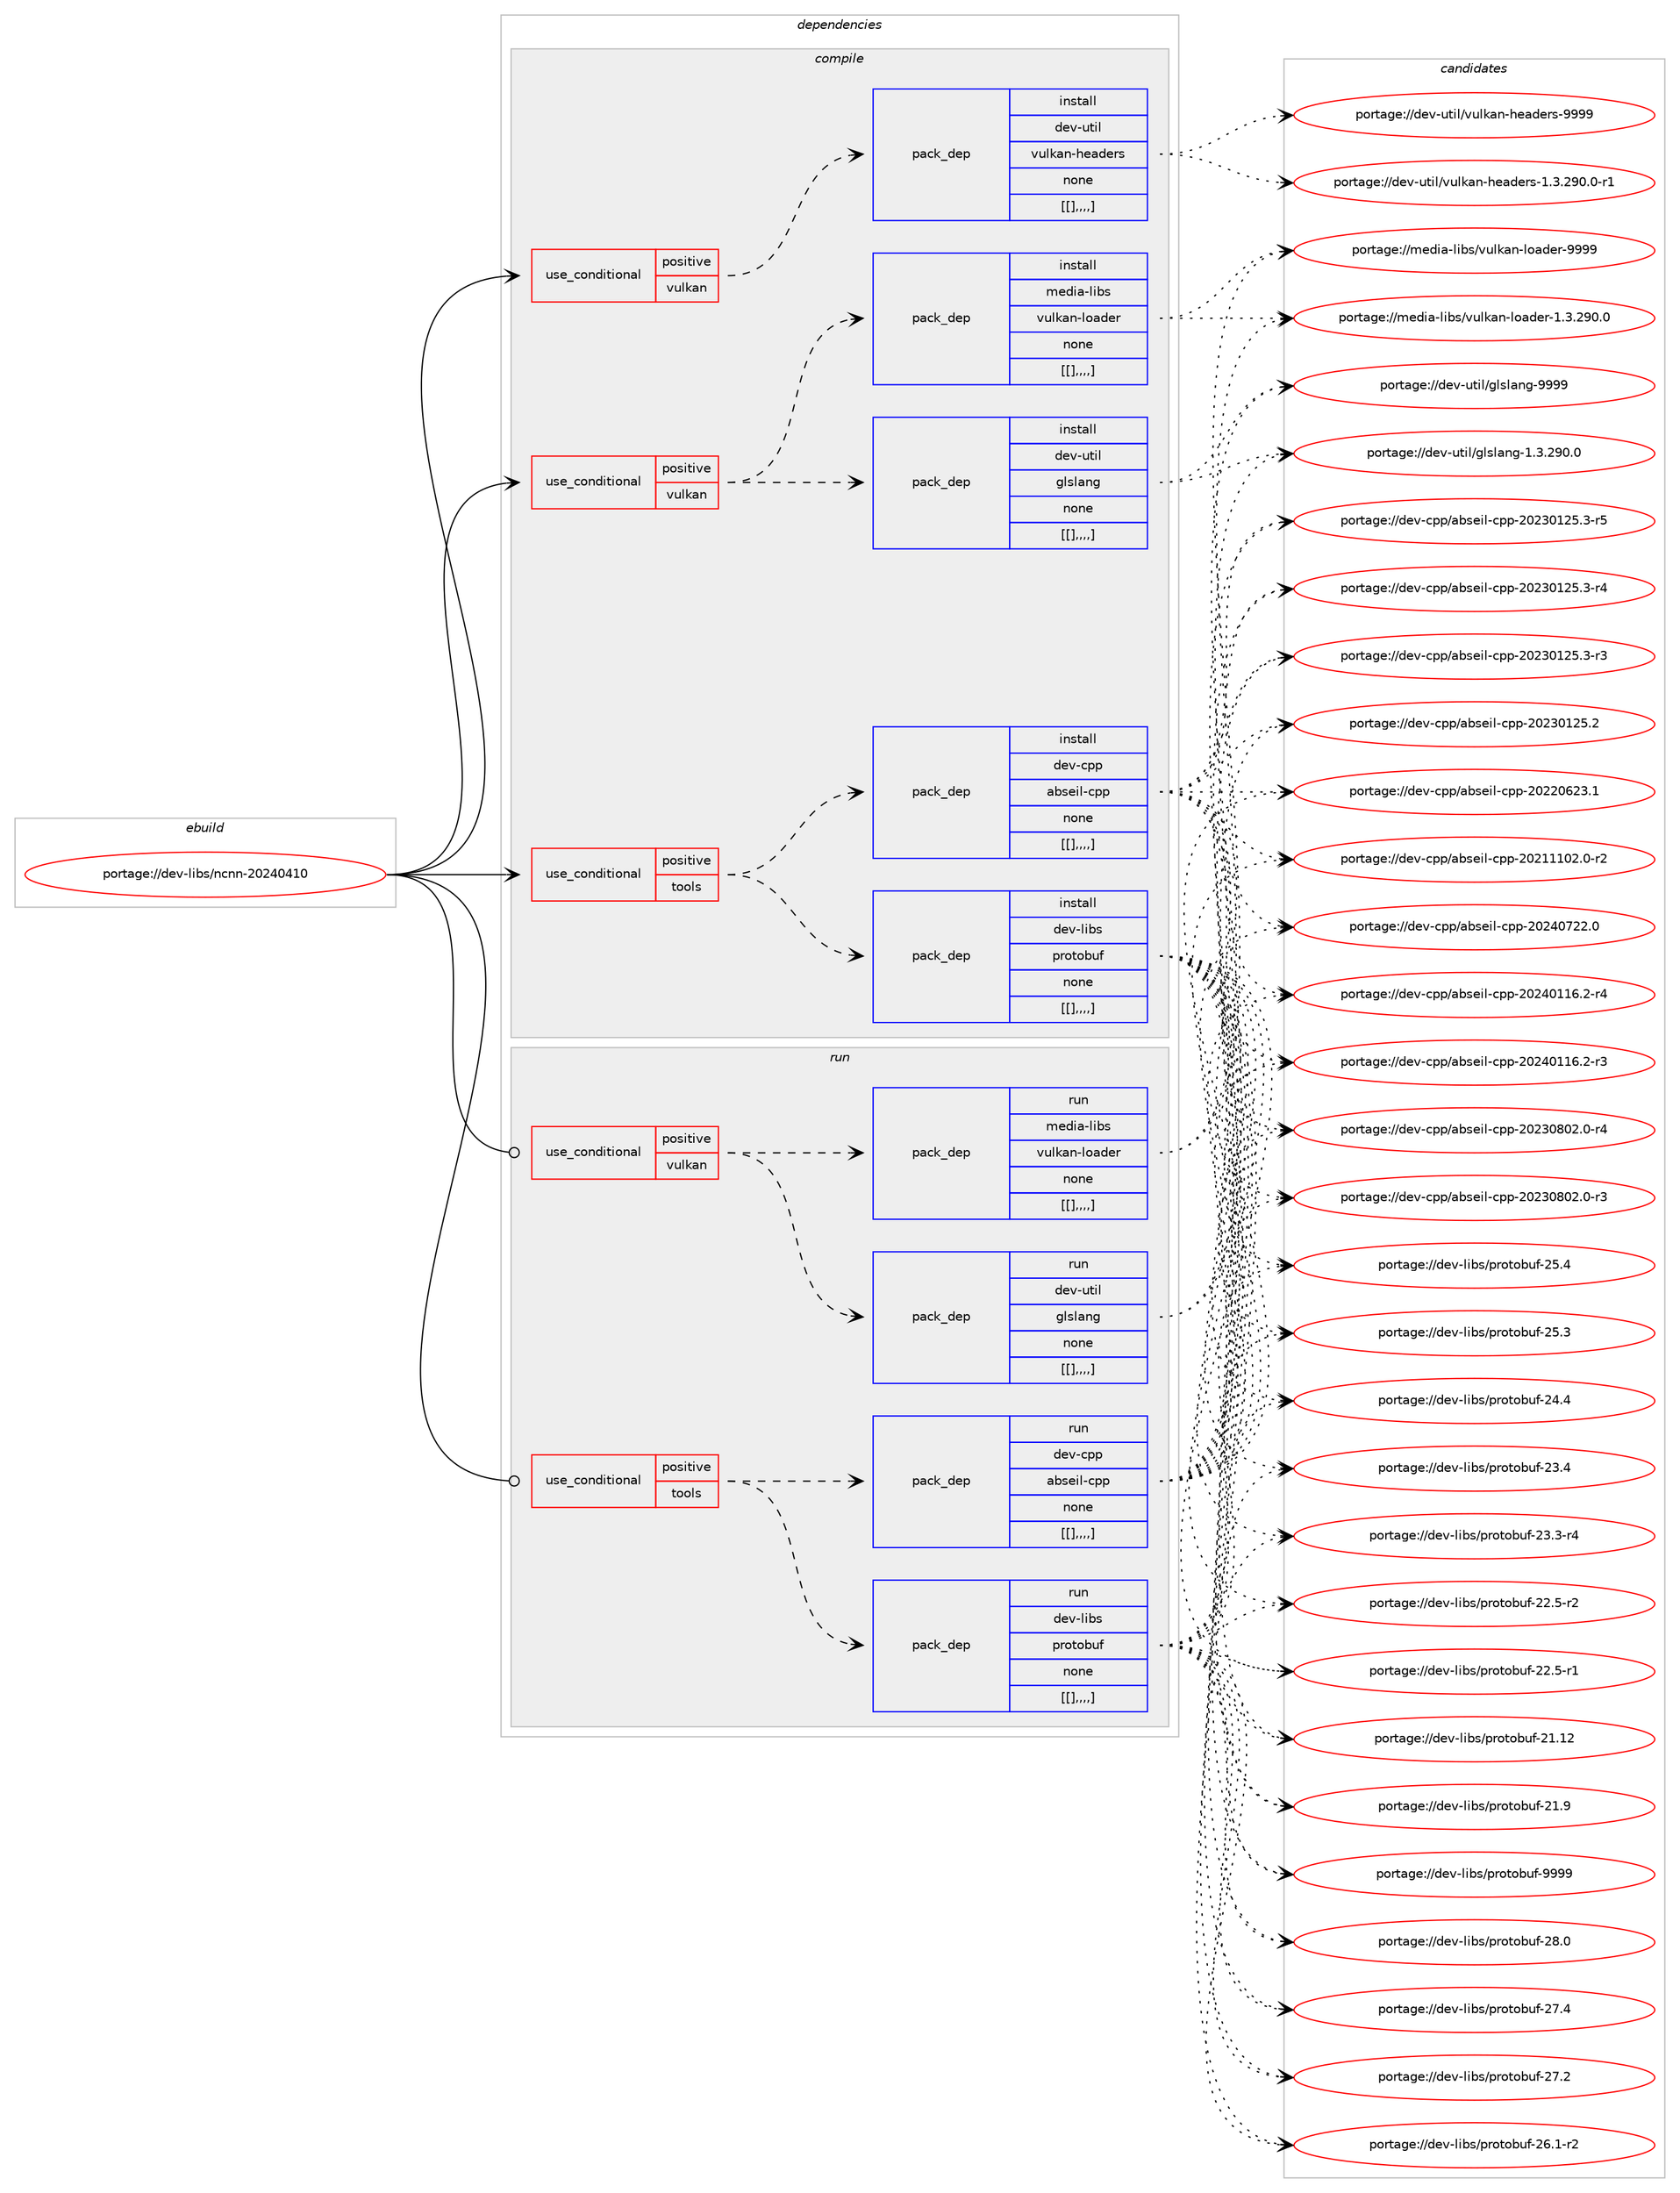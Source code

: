 digraph prolog {

# *************
# Graph options
# *************

newrank=true;
concentrate=true;
compound=true;
graph [rankdir=LR,fontname=Helvetica,fontsize=10,ranksep=1.5];#, ranksep=2.5, nodesep=0.2];
edge  [arrowhead=vee];
node  [fontname=Helvetica,fontsize=10];

# **********
# The ebuild
# **********

subgraph cluster_leftcol {
color=gray;
label=<<i>ebuild</i>>;
id [label="portage://dev-libs/ncnn-20240410", color=red, width=4, href="../dev-libs/ncnn-20240410.svg"];
}

# ****************
# The dependencies
# ****************

subgraph cluster_midcol {
color=gray;
label=<<i>dependencies</i>>;
subgraph cluster_compile {
fillcolor="#eeeeee";
style=filled;
label=<<i>compile</i>>;
subgraph cond28555 {
dependency113751 [label=<<TABLE BORDER="0" CELLBORDER="1" CELLSPACING="0" CELLPADDING="4"><TR><TD ROWSPAN="3" CELLPADDING="10">use_conditional</TD></TR><TR><TD>positive</TD></TR><TR><TD>tools</TD></TR></TABLE>>, shape=none, color=red];
subgraph pack84033 {
dependency113752 [label=<<TABLE BORDER="0" CELLBORDER="1" CELLSPACING="0" CELLPADDING="4" WIDTH="220"><TR><TD ROWSPAN="6" CELLPADDING="30">pack_dep</TD></TR><TR><TD WIDTH="110">install</TD></TR><TR><TD>dev-cpp</TD></TR><TR><TD>abseil-cpp</TD></TR><TR><TD>none</TD></TR><TR><TD>[[],,,,]</TD></TR></TABLE>>, shape=none, color=blue];
}
dependency113751:e -> dependency113752:w [weight=20,style="dashed",arrowhead="vee"];
subgraph pack84034 {
dependency113753 [label=<<TABLE BORDER="0" CELLBORDER="1" CELLSPACING="0" CELLPADDING="4" WIDTH="220"><TR><TD ROWSPAN="6" CELLPADDING="30">pack_dep</TD></TR><TR><TD WIDTH="110">install</TD></TR><TR><TD>dev-libs</TD></TR><TR><TD>protobuf</TD></TR><TR><TD>none</TD></TR><TR><TD>[[],,,,]</TD></TR></TABLE>>, shape=none, color=blue];
}
dependency113751:e -> dependency113753:w [weight=20,style="dashed",arrowhead="vee"];
}
id:e -> dependency113751:w [weight=20,style="solid",arrowhead="vee"];
subgraph cond28556 {
dependency113754 [label=<<TABLE BORDER="0" CELLBORDER="1" CELLSPACING="0" CELLPADDING="4"><TR><TD ROWSPAN="3" CELLPADDING="10">use_conditional</TD></TR><TR><TD>positive</TD></TR><TR><TD>vulkan</TD></TR></TABLE>>, shape=none, color=red];
subgraph pack84035 {
dependency113755 [label=<<TABLE BORDER="0" CELLBORDER="1" CELLSPACING="0" CELLPADDING="4" WIDTH="220"><TR><TD ROWSPAN="6" CELLPADDING="30">pack_dep</TD></TR><TR><TD WIDTH="110">install</TD></TR><TR><TD>dev-util</TD></TR><TR><TD>glslang</TD></TR><TR><TD>none</TD></TR><TR><TD>[[],,,,]</TD></TR></TABLE>>, shape=none, color=blue];
}
dependency113754:e -> dependency113755:w [weight=20,style="dashed",arrowhead="vee"];
subgraph pack84036 {
dependency113756 [label=<<TABLE BORDER="0" CELLBORDER="1" CELLSPACING="0" CELLPADDING="4" WIDTH="220"><TR><TD ROWSPAN="6" CELLPADDING="30">pack_dep</TD></TR><TR><TD WIDTH="110">install</TD></TR><TR><TD>media-libs</TD></TR><TR><TD>vulkan-loader</TD></TR><TR><TD>none</TD></TR><TR><TD>[[],,,,]</TD></TR></TABLE>>, shape=none, color=blue];
}
dependency113754:e -> dependency113756:w [weight=20,style="dashed",arrowhead="vee"];
}
id:e -> dependency113754:w [weight=20,style="solid",arrowhead="vee"];
subgraph cond28557 {
dependency113757 [label=<<TABLE BORDER="0" CELLBORDER="1" CELLSPACING="0" CELLPADDING="4"><TR><TD ROWSPAN="3" CELLPADDING="10">use_conditional</TD></TR><TR><TD>positive</TD></TR><TR><TD>vulkan</TD></TR></TABLE>>, shape=none, color=red];
subgraph pack84037 {
dependency113758 [label=<<TABLE BORDER="0" CELLBORDER="1" CELLSPACING="0" CELLPADDING="4" WIDTH="220"><TR><TD ROWSPAN="6" CELLPADDING="30">pack_dep</TD></TR><TR><TD WIDTH="110">install</TD></TR><TR><TD>dev-util</TD></TR><TR><TD>vulkan-headers</TD></TR><TR><TD>none</TD></TR><TR><TD>[[],,,,]</TD></TR></TABLE>>, shape=none, color=blue];
}
dependency113757:e -> dependency113758:w [weight=20,style="dashed",arrowhead="vee"];
}
id:e -> dependency113757:w [weight=20,style="solid",arrowhead="vee"];
}
subgraph cluster_compileandrun {
fillcolor="#eeeeee";
style=filled;
label=<<i>compile and run</i>>;
}
subgraph cluster_run {
fillcolor="#eeeeee";
style=filled;
label=<<i>run</i>>;
subgraph cond28558 {
dependency113759 [label=<<TABLE BORDER="0" CELLBORDER="1" CELLSPACING="0" CELLPADDING="4"><TR><TD ROWSPAN="3" CELLPADDING="10">use_conditional</TD></TR><TR><TD>positive</TD></TR><TR><TD>tools</TD></TR></TABLE>>, shape=none, color=red];
subgraph pack84038 {
dependency113760 [label=<<TABLE BORDER="0" CELLBORDER="1" CELLSPACING="0" CELLPADDING="4" WIDTH="220"><TR><TD ROWSPAN="6" CELLPADDING="30">pack_dep</TD></TR><TR><TD WIDTH="110">run</TD></TR><TR><TD>dev-cpp</TD></TR><TR><TD>abseil-cpp</TD></TR><TR><TD>none</TD></TR><TR><TD>[[],,,,]</TD></TR></TABLE>>, shape=none, color=blue];
}
dependency113759:e -> dependency113760:w [weight=20,style="dashed",arrowhead="vee"];
subgraph pack84039 {
dependency113761 [label=<<TABLE BORDER="0" CELLBORDER="1" CELLSPACING="0" CELLPADDING="4" WIDTH="220"><TR><TD ROWSPAN="6" CELLPADDING="30">pack_dep</TD></TR><TR><TD WIDTH="110">run</TD></TR><TR><TD>dev-libs</TD></TR><TR><TD>protobuf</TD></TR><TR><TD>none</TD></TR><TR><TD>[[],,,,]</TD></TR></TABLE>>, shape=none, color=blue];
}
dependency113759:e -> dependency113761:w [weight=20,style="dashed",arrowhead="vee"];
}
id:e -> dependency113759:w [weight=20,style="solid",arrowhead="odot"];
subgraph cond28559 {
dependency113762 [label=<<TABLE BORDER="0" CELLBORDER="1" CELLSPACING="0" CELLPADDING="4"><TR><TD ROWSPAN="3" CELLPADDING="10">use_conditional</TD></TR><TR><TD>positive</TD></TR><TR><TD>vulkan</TD></TR></TABLE>>, shape=none, color=red];
subgraph pack84040 {
dependency113763 [label=<<TABLE BORDER="0" CELLBORDER="1" CELLSPACING="0" CELLPADDING="4" WIDTH="220"><TR><TD ROWSPAN="6" CELLPADDING="30">pack_dep</TD></TR><TR><TD WIDTH="110">run</TD></TR><TR><TD>dev-util</TD></TR><TR><TD>glslang</TD></TR><TR><TD>none</TD></TR><TR><TD>[[],,,,]</TD></TR></TABLE>>, shape=none, color=blue];
}
dependency113762:e -> dependency113763:w [weight=20,style="dashed",arrowhead="vee"];
subgraph pack84041 {
dependency113764 [label=<<TABLE BORDER="0" CELLBORDER="1" CELLSPACING="0" CELLPADDING="4" WIDTH="220"><TR><TD ROWSPAN="6" CELLPADDING="30">pack_dep</TD></TR><TR><TD WIDTH="110">run</TD></TR><TR><TD>media-libs</TD></TR><TR><TD>vulkan-loader</TD></TR><TR><TD>none</TD></TR><TR><TD>[[],,,,]</TD></TR></TABLE>>, shape=none, color=blue];
}
dependency113762:e -> dependency113764:w [weight=20,style="dashed",arrowhead="vee"];
}
id:e -> dependency113762:w [weight=20,style="solid",arrowhead="odot"];
}
}

# **************
# The candidates
# **************

subgraph cluster_choices {
rank=same;
color=gray;
label=<<i>candidates</i>>;

subgraph choice84033 {
color=black;
nodesep=1;
choice100101118459911211247979811510110510845991121124550485052485550504648 [label="portage://dev-cpp/abseil-cpp-20240722.0", color=red, width=4,href="../dev-cpp/abseil-cpp-20240722.0.svg"];
choice1001011184599112112479798115101105108459911211245504850524849495446504511452 [label="portage://dev-cpp/abseil-cpp-20240116.2-r4", color=red, width=4,href="../dev-cpp/abseil-cpp-20240116.2-r4.svg"];
choice1001011184599112112479798115101105108459911211245504850524849495446504511451 [label="portage://dev-cpp/abseil-cpp-20240116.2-r3", color=red, width=4,href="../dev-cpp/abseil-cpp-20240116.2-r3.svg"];
choice1001011184599112112479798115101105108459911211245504850514856485046484511452 [label="portage://dev-cpp/abseil-cpp-20230802.0-r4", color=red, width=4,href="../dev-cpp/abseil-cpp-20230802.0-r4.svg"];
choice1001011184599112112479798115101105108459911211245504850514856485046484511451 [label="portage://dev-cpp/abseil-cpp-20230802.0-r3", color=red, width=4,href="../dev-cpp/abseil-cpp-20230802.0-r3.svg"];
choice1001011184599112112479798115101105108459911211245504850514849505346514511453 [label="portage://dev-cpp/abseil-cpp-20230125.3-r5", color=red, width=4,href="../dev-cpp/abseil-cpp-20230125.3-r5.svg"];
choice1001011184599112112479798115101105108459911211245504850514849505346514511452 [label="portage://dev-cpp/abseil-cpp-20230125.3-r4", color=red, width=4,href="../dev-cpp/abseil-cpp-20230125.3-r4.svg"];
choice1001011184599112112479798115101105108459911211245504850514849505346514511451 [label="portage://dev-cpp/abseil-cpp-20230125.3-r3", color=red, width=4,href="../dev-cpp/abseil-cpp-20230125.3-r3.svg"];
choice100101118459911211247979811510110510845991121124550485051484950534650 [label="portage://dev-cpp/abseil-cpp-20230125.2", color=red, width=4,href="../dev-cpp/abseil-cpp-20230125.2.svg"];
choice100101118459911211247979811510110510845991121124550485050485450514649 [label="portage://dev-cpp/abseil-cpp-20220623.1", color=red, width=4,href="../dev-cpp/abseil-cpp-20220623.1.svg"];
choice1001011184599112112479798115101105108459911211245504850494949485046484511450 [label="portage://dev-cpp/abseil-cpp-20211102.0-r2", color=red, width=4,href="../dev-cpp/abseil-cpp-20211102.0-r2.svg"];
dependency113752:e -> choice100101118459911211247979811510110510845991121124550485052485550504648:w [style=dotted,weight="100"];
dependency113752:e -> choice1001011184599112112479798115101105108459911211245504850524849495446504511452:w [style=dotted,weight="100"];
dependency113752:e -> choice1001011184599112112479798115101105108459911211245504850524849495446504511451:w [style=dotted,weight="100"];
dependency113752:e -> choice1001011184599112112479798115101105108459911211245504850514856485046484511452:w [style=dotted,weight="100"];
dependency113752:e -> choice1001011184599112112479798115101105108459911211245504850514856485046484511451:w [style=dotted,weight="100"];
dependency113752:e -> choice1001011184599112112479798115101105108459911211245504850514849505346514511453:w [style=dotted,weight="100"];
dependency113752:e -> choice1001011184599112112479798115101105108459911211245504850514849505346514511452:w [style=dotted,weight="100"];
dependency113752:e -> choice1001011184599112112479798115101105108459911211245504850514849505346514511451:w [style=dotted,weight="100"];
dependency113752:e -> choice100101118459911211247979811510110510845991121124550485051484950534650:w [style=dotted,weight="100"];
dependency113752:e -> choice100101118459911211247979811510110510845991121124550485050485450514649:w [style=dotted,weight="100"];
dependency113752:e -> choice1001011184599112112479798115101105108459911211245504850494949485046484511450:w [style=dotted,weight="100"];
}
subgraph choice84034 {
color=black;
nodesep=1;
choice100101118451081059811547112114111116111981171024557575757 [label="portage://dev-libs/protobuf-9999", color=red, width=4,href="../dev-libs/protobuf-9999.svg"];
choice100101118451081059811547112114111116111981171024550564648 [label="portage://dev-libs/protobuf-28.0", color=red, width=4,href="../dev-libs/protobuf-28.0.svg"];
choice100101118451081059811547112114111116111981171024550554652 [label="portage://dev-libs/protobuf-27.4", color=red, width=4,href="../dev-libs/protobuf-27.4.svg"];
choice100101118451081059811547112114111116111981171024550554650 [label="portage://dev-libs/protobuf-27.2", color=red, width=4,href="../dev-libs/protobuf-27.2.svg"];
choice1001011184510810598115471121141111161119811710245505446494511450 [label="portage://dev-libs/protobuf-26.1-r2", color=red, width=4,href="../dev-libs/protobuf-26.1-r2.svg"];
choice100101118451081059811547112114111116111981171024550534652 [label="portage://dev-libs/protobuf-25.4", color=red, width=4,href="../dev-libs/protobuf-25.4.svg"];
choice100101118451081059811547112114111116111981171024550534651 [label="portage://dev-libs/protobuf-25.3", color=red, width=4,href="../dev-libs/protobuf-25.3.svg"];
choice100101118451081059811547112114111116111981171024550524652 [label="portage://dev-libs/protobuf-24.4", color=red, width=4,href="../dev-libs/protobuf-24.4.svg"];
choice100101118451081059811547112114111116111981171024550514652 [label="portage://dev-libs/protobuf-23.4", color=red, width=4,href="../dev-libs/protobuf-23.4.svg"];
choice1001011184510810598115471121141111161119811710245505146514511452 [label="portage://dev-libs/protobuf-23.3-r4", color=red, width=4,href="../dev-libs/protobuf-23.3-r4.svg"];
choice1001011184510810598115471121141111161119811710245505046534511450 [label="portage://dev-libs/protobuf-22.5-r2", color=red, width=4,href="../dev-libs/protobuf-22.5-r2.svg"];
choice1001011184510810598115471121141111161119811710245505046534511449 [label="portage://dev-libs/protobuf-22.5-r1", color=red, width=4,href="../dev-libs/protobuf-22.5-r1.svg"];
choice10010111845108105981154711211411111611198117102455049464950 [label="portage://dev-libs/protobuf-21.12", color=red, width=4,href="../dev-libs/protobuf-21.12.svg"];
choice100101118451081059811547112114111116111981171024550494657 [label="portage://dev-libs/protobuf-21.9", color=red, width=4,href="../dev-libs/protobuf-21.9.svg"];
dependency113753:e -> choice100101118451081059811547112114111116111981171024557575757:w [style=dotted,weight="100"];
dependency113753:e -> choice100101118451081059811547112114111116111981171024550564648:w [style=dotted,weight="100"];
dependency113753:e -> choice100101118451081059811547112114111116111981171024550554652:w [style=dotted,weight="100"];
dependency113753:e -> choice100101118451081059811547112114111116111981171024550554650:w [style=dotted,weight="100"];
dependency113753:e -> choice1001011184510810598115471121141111161119811710245505446494511450:w [style=dotted,weight="100"];
dependency113753:e -> choice100101118451081059811547112114111116111981171024550534652:w [style=dotted,weight="100"];
dependency113753:e -> choice100101118451081059811547112114111116111981171024550534651:w [style=dotted,weight="100"];
dependency113753:e -> choice100101118451081059811547112114111116111981171024550524652:w [style=dotted,weight="100"];
dependency113753:e -> choice100101118451081059811547112114111116111981171024550514652:w [style=dotted,weight="100"];
dependency113753:e -> choice1001011184510810598115471121141111161119811710245505146514511452:w [style=dotted,weight="100"];
dependency113753:e -> choice1001011184510810598115471121141111161119811710245505046534511450:w [style=dotted,weight="100"];
dependency113753:e -> choice1001011184510810598115471121141111161119811710245505046534511449:w [style=dotted,weight="100"];
dependency113753:e -> choice10010111845108105981154711211411111611198117102455049464950:w [style=dotted,weight="100"];
dependency113753:e -> choice100101118451081059811547112114111116111981171024550494657:w [style=dotted,weight="100"];
}
subgraph choice84035 {
color=black;
nodesep=1;
choice1001011184511711610510847103108115108971101034557575757 [label="portage://dev-util/glslang-9999", color=red, width=4,href="../dev-util/glslang-9999.svg"];
choice10010111845117116105108471031081151089711010345494651465057484648 [label="portage://dev-util/glslang-1.3.290.0", color=red, width=4,href="../dev-util/glslang-1.3.290.0.svg"];
dependency113755:e -> choice1001011184511711610510847103108115108971101034557575757:w [style=dotted,weight="100"];
dependency113755:e -> choice10010111845117116105108471031081151089711010345494651465057484648:w [style=dotted,weight="100"];
}
subgraph choice84036 {
color=black;
nodesep=1;
choice109101100105974510810598115471181171081079711045108111971001011144557575757 [label="portage://media-libs/vulkan-loader-9999", color=red, width=4,href="../media-libs/vulkan-loader-9999.svg"];
choice1091011001059745108105981154711811710810797110451081119710010111445494651465057484648 [label="portage://media-libs/vulkan-loader-1.3.290.0", color=red, width=4,href="../media-libs/vulkan-loader-1.3.290.0.svg"];
dependency113756:e -> choice109101100105974510810598115471181171081079711045108111971001011144557575757:w [style=dotted,weight="100"];
dependency113756:e -> choice1091011001059745108105981154711811710810797110451081119710010111445494651465057484648:w [style=dotted,weight="100"];
}
subgraph choice84037 {
color=black;
nodesep=1;
choice10010111845117116105108471181171081079711045104101971001011141154557575757 [label="portage://dev-util/vulkan-headers-9999", color=red, width=4,href="../dev-util/vulkan-headers-9999.svg"];
choice1001011184511711610510847118117108107971104510410197100101114115454946514650574846484511449 [label="portage://dev-util/vulkan-headers-1.3.290.0-r1", color=red, width=4,href="../dev-util/vulkan-headers-1.3.290.0-r1.svg"];
dependency113758:e -> choice10010111845117116105108471181171081079711045104101971001011141154557575757:w [style=dotted,weight="100"];
dependency113758:e -> choice1001011184511711610510847118117108107971104510410197100101114115454946514650574846484511449:w [style=dotted,weight="100"];
}
subgraph choice84038 {
color=black;
nodesep=1;
choice100101118459911211247979811510110510845991121124550485052485550504648 [label="portage://dev-cpp/abseil-cpp-20240722.0", color=red, width=4,href="../dev-cpp/abseil-cpp-20240722.0.svg"];
choice1001011184599112112479798115101105108459911211245504850524849495446504511452 [label="portage://dev-cpp/abseil-cpp-20240116.2-r4", color=red, width=4,href="../dev-cpp/abseil-cpp-20240116.2-r4.svg"];
choice1001011184599112112479798115101105108459911211245504850524849495446504511451 [label="portage://dev-cpp/abseil-cpp-20240116.2-r3", color=red, width=4,href="../dev-cpp/abseil-cpp-20240116.2-r3.svg"];
choice1001011184599112112479798115101105108459911211245504850514856485046484511452 [label="portage://dev-cpp/abseil-cpp-20230802.0-r4", color=red, width=4,href="../dev-cpp/abseil-cpp-20230802.0-r4.svg"];
choice1001011184599112112479798115101105108459911211245504850514856485046484511451 [label="portage://dev-cpp/abseil-cpp-20230802.0-r3", color=red, width=4,href="../dev-cpp/abseil-cpp-20230802.0-r3.svg"];
choice1001011184599112112479798115101105108459911211245504850514849505346514511453 [label="portage://dev-cpp/abseil-cpp-20230125.3-r5", color=red, width=4,href="../dev-cpp/abseil-cpp-20230125.3-r5.svg"];
choice1001011184599112112479798115101105108459911211245504850514849505346514511452 [label="portage://dev-cpp/abseil-cpp-20230125.3-r4", color=red, width=4,href="../dev-cpp/abseil-cpp-20230125.3-r4.svg"];
choice1001011184599112112479798115101105108459911211245504850514849505346514511451 [label="portage://dev-cpp/abseil-cpp-20230125.3-r3", color=red, width=4,href="../dev-cpp/abseil-cpp-20230125.3-r3.svg"];
choice100101118459911211247979811510110510845991121124550485051484950534650 [label="portage://dev-cpp/abseil-cpp-20230125.2", color=red, width=4,href="../dev-cpp/abseil-cpp-20230125.2.svg"];
choice100101118459911211247979811510110510845991121124550485050485450514649 [label="portage://dev-cpp/abseil-cpp-20220623.1", color=red, width=4,href="../dev-cpp/abseil-cpp-20220623.1.svg"];
choice1001011184599112112479798115101105108459911211245504850494949485046484511450 [label="portage://dev-cpp/abseil-cpp-20211102.0-r2", color=red, width=4,href="../dev-cpp/abseil-cpp-20211102.0-r2.svg"];
dependency113760:e -> choice100101118459911211247979811510110510845991121124550485052485550504648:w [style=dotted,weight="100"];
dependency113760:e -> choice1001011184599112112479798115101105108459911211245504850524849495446504511452:w [style=dotted,weight="100"];
dependency113760:e -> choice1001011184599112112479798115101105108459911211245504850524849495446504511451:w [style=dotted,weight="100"];
dependency113760:e -> choice1001011184599112112479798115101105108459911211245504850514856485046484511452:w [style=dotted,weight="100"];
dependency113760:e -> choice1001011184599112112479798115101105108459911211245504850514856485046484511451:w [style=dotted,weight="100"];
dependency113760:e -> choice1001011184599112112479798115101105108459911211245504850514849505346514511453:w [style=dotted,weight="100"];
dependency113760:e -> choice1001011184599112112479798115101105108459911211245504850514849505346514511452:w [style=dotted,weight="100"];
dependency113760:e -> choice1001011184599112112479798115101105108459911211245504850514849505346514511451:w [style=dotted,weight="100"];
dependency113760:e -> choice100101118459911211247979811510110510845991121124550485051484950534650:w [style=dotted,weight="100"];
dependency113760:e -> choice100101118459911211247979811510110510845991121124550485050485450514649:w [style=dotted,weight="100"];
dependency113760:e -> choice1001011184599112112479798115101105108459911211245504850494949485046484511450:w [style=dotted,weight="100"];
}
subgraph choice84039 {
color=black;
nodesep=1;
choice100101118451081059811547112114111116111981171024557575757 [label="portage://dev-libs/protobuf-9999", color=red, width=4,href="../dev-libs/protobuf-9999.svg"];
choice100101118451081059811547112114111116111981171024550564648 [label="portage://dev-libs/protobuf-28.0", color=red, width=4,href="../dev-libs/protobuf-28.0.svg"];
choice100101118451081059811547112114111116111981171024550554652 [label="portage://dev-libs/protobuf-27.4", color=red, width=4,href="../dev-libs/protobuf-27.4.svg"];
choice100101118451081059811547112114111116111981171024550554650 [label="portage://dev-libs/protobuf-27.2", color=red, width=4,href="../dev-libs/protobuf-27.2.svg"];
choice1001011184510810598115471121141111161119811710245505446494511450 [label="portage://dev-libs/protobuf-26.1-r2", color=red, width=4,href="../dev-libs/protobuf-26.1-r2.svg"];
choice100101118451081059811547112114111116111981171024550534652 [label="portage://dev-libs/protobuf-25.4", color=red, width=4,href="../dev-libs/protobuf-25.4.svg"];
choice100101118451081059811547112114111116111981171024550534651 [label="portage://dev-libs/protobuf-25.3", color=red, width=4,href="../dev-libs/protobuf-25.3.svg"];
choice100101118451081059811547112114111116111981171024550524652 [label="portage://dev-libs/protobuf-24.4", color=red, width=4,href="../dev-libs/protobuf-24.4.svg"];
choice100101118451081059811547112114111116111981171024550514652 [label="portage://dev-libs/protobuf-23.4", color=red, width=4,href="../dev-libs/protobuf-23.4.svg"];
choice1001011184510810598115471121141111161119811710245505146514511452 [label="portage://dev-libs/protobuf-23.3-r4", color=red, width=4,href="../dev-libs/protobuf-23.3-r4.svg"];
choice1001011184510810598115471121141111161119811710245505046534511450 [label="portage://dev-libs/protobuf-22.5-r2", color=red, width=4,href="../dev-libs/protobuf-22.5-r2.svg"];
choice1001011184510810598115471121141111161119811710245505046534511449 [label="portage://dev-libs/protobuf-22.5-r1", color=red, width=4,href="../dev-libs/protobuf-22.5-r1.svg"];
choice10010111845108105981154711211411111611198117102455049464950 [label="portage://dev-libs/protobuf-21.12", color=red, width=4,href="../dev-libs/protobuf-21.12.svg"];
choice100101118451081059811547112114111116111981171024550494657 [label="portage://dev-libs/protobuf-21.9", color=red, width=4,href="../dev-libs/protobuf-21.9.svg"];
dependency113761:e -> choice100101118451081059811547112114111116111981171024557575757:w [style=dotted,weight="100"];
dependency113761:e -> choice100101118451081059811547112114111116111981171024550564648:w [style=dotted,weight="100"];
dependency113761:e -> choice100101118451081059811547112114111116111981171024550554652:w [style=dotted,weight="100"];
dependency113761:e -> choice100101118451081059811547112114111116111981171024550554650:w [style=dotted,weight="100"];
dependency113761:e -> choice1001011184510810598115471121141111161119811710245505446494511450:w [style=dotted,weight="100"];
dependency113761:e -> choice100101118451081059811547112114111116111981171024550534652:w [style=dotted,weight="100"];
dependency113761:e -> choice100101118451081059811547112114111116111981171024550534651:w [style=dotted,weight="100"];
dependency113761:e -> choice100101118451081059811547112114111116111981171024550524652:w [style=dotted,weight="100"];
dependency113761:e -> choice100101118451081059811547112114111116111981171024550514652:w [style=dotted,weight="100"];
dependency113761:e -> choice1001011184510810598115471121141111161119811710245505146514511452:w [style=dotted,weight="100"];
dependency113761:e -> choice1001011184510810598115471121141111161119811710245505046534511450:w [style=dotted,weight="100"];
dependency113761:e -> choice1001011184510810598115471121141111161119811710245505046534511449:w [style=dotted,weight="100"];
dependency113761:e -> choice10010111845108105981154711211411111611198117102455049464950:w [style=dotted,weight="100"];
dependency113761:e -> choice100101118451081059811547112114111116111981171024550494657:w [style=dotted,weight="100"];
}
subgraph choice84040 {
color=black;
nodesep=1;
choice1001011184511711610510847103108115108971101034557575757 [label="portage://dev-util/glslang-9999", color=red, width=4,href="../dev-util/glslang-9999.svg"];
choice10010111845117116105108471031081151089711010345494651465057484648 [label="portage://dev-util/glslang-1.3.290.0", color=red, width=4,href="../dev-util/glslang-1.3.290.0.svg"];
dependency113763:e -> choice1001011184511711610510847103108115108971101034557575757:w [style=dotted,weight="100"];
dependency113763:e -> choice10010111845117116105108471031081151089711010345494651465057484648:w [style=dotted,weight="100"];
}
subgraph choice84041 {
color=black;
nodesep=1;
choice109101100105974510810598115471181171081079711045108111971001011144557575757 [label="portage://media-libs/vulkan-loader-9999", color=red, width=4,href="../media-libs/vulkan-loader-9999.svg"];
choice1091011001059745108105981154711811710810797110451081119710010111445494651465057484648 [label="portage://media-libs/vulkan-loader-1.3.290.0", color=red, width=4,href="../media-libs/vulkan-loader-1.3.290.0.svg"];
dependency113764:e -> choice109101100105974510810598115471181171081079711045108111971001011144557575757:w [style=dotted,weight="100"];
dependency113764:e -> choice1091011001059745108105981154711811710810797110451081119710010111445494651465057484648:w [style=dotted,weight="100"];
}
}

}
